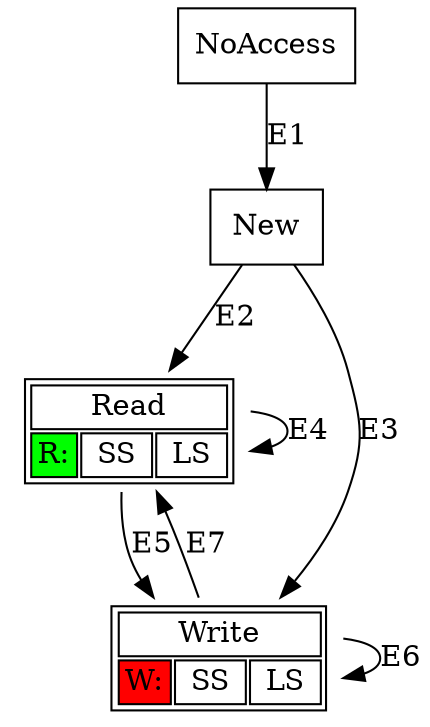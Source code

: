 digraph prop1 {
   NoAccess [shape=rectangle label="NoAccess"];
   New   [shape=rectangle label="New"];

   Read  [shape=plaintext label=<<TABLE BGCOLOR="white"> <tr> 
        <td colspan="3">Read</td> 
      </tr> <tr> 
        <td bgcolor="green">R:</td>
        <td> SS </td>
        <td> LS </td>
      </tr> </TABLE>>
    ]

   Write  [shape=plaintext label=<<TABLE BGCOLOR="white"> <tr> 
        <td colspan="3">Write</td> 
      </tr> <tr> 
        <td bgcolor="red">W:</td>
        <td> SS </td>
        <td> LS </td>
      </tr> </TABLE>>
    ]


   NoAccess -> New    [label="E1"];
   New      -> Read   [label="E2"];
   New      -> Write  [label="E3"];
   Read     -> Read   [label="E4"];
   Read     -> Write  [label="E5"];
   Write    -> Write  [label="E6"];
   Write    -> Read   [label="E7"];
}
